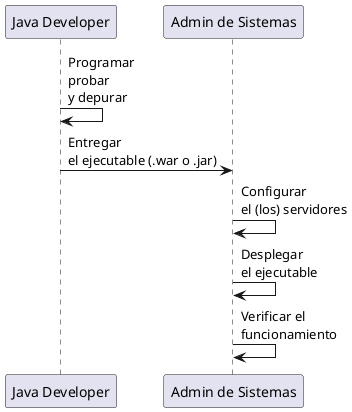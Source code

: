 @startuml
participant Developer as "Java Developer"

Developer -> Developer : Programar\nprobar \ny depurar

participant Sysadmin as "Admin de Sistemas"

Developer -> Sysadmin : Entregar\nel ejecutable (.war o .jar)

Sysadmin -> Sysadmin : Configurar\nel (los) servidores
Sysadmin -> Sysadmin : Desplegar\nel ejecutable

Sysadmin -> Sysadmin : Verificar el\nfuncionamiento







@enduml

